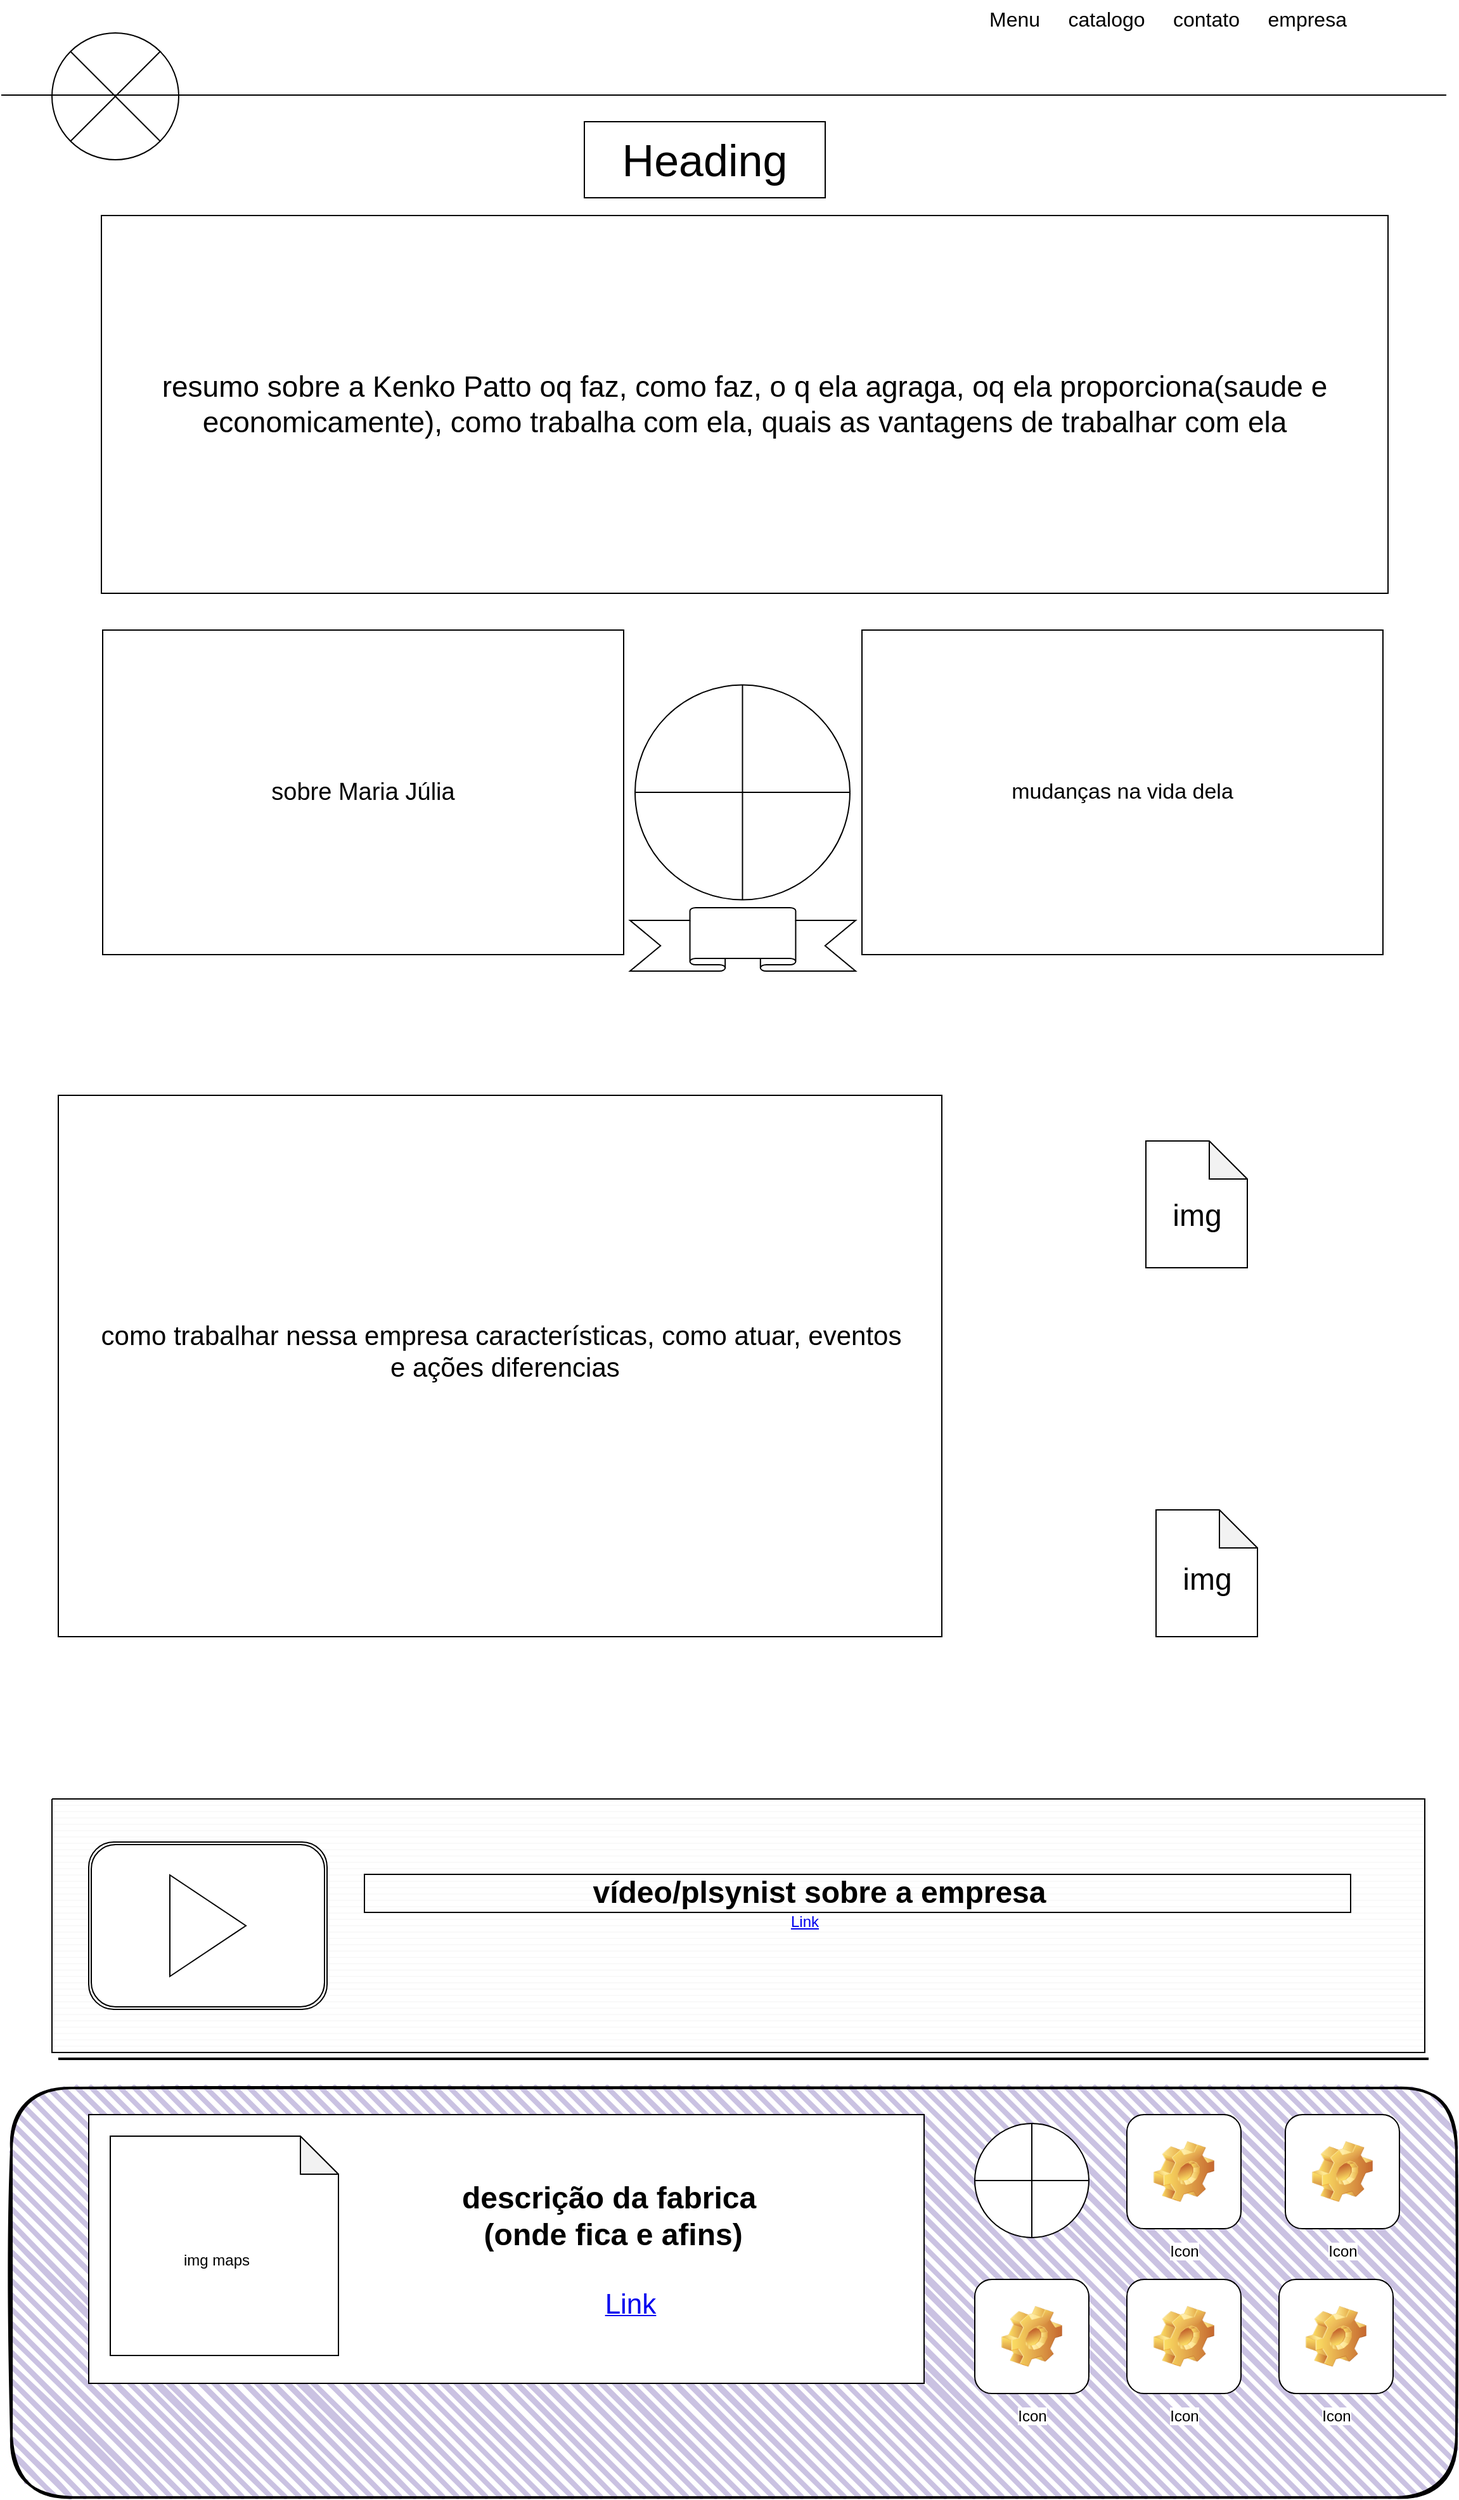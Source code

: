 <mxfile version="24.7.7" pages="2">
  <diagram name="Página-1" id="DGsqQPYIJQbKNCPXhMsJ">
    <mxGraphModel dx="1467" dy="723" grid="0" gridSize="10" guides="1" tooltips="1" connect="1" arrows="1" fold="1" page="1" pageScale="1" pageWidth="1169" pageHeight="827" math="0" shadow="0">
      <root>
        <mxCell id="0" />
        <mxCell id="1" parent="0" />
        <mxCell id="G3FBcfLDIwjlkrMmJh7R-19" value="" style="rounded=1;whiteSpace=wrap;html=1;strokeWidth=2;fillWeight=4;hachureGap=8;hachureAngle=45;fillColor=#CAC2E2;sketch=1;" vertex="1" parent="1">
          <mxGeometry x="8" y="1661" width="1140" height="323" as="geometry" />
        </mxCell>
        <mxCell id="G3FBcfLDIwjlkrMmJh7R-2" value="" style="rounded=0;whiteSpace=wrap;html=1;verticalAlign=bottom;" vertex="1" parent="1">
          <mxGeometry x="45" y="878" width="697" height="427" as="geometry" />
        </mxCell>
        <mxCell id="VSM80FEj64X5AF1LNCMf-4" value="" style="shape=sumEllipse;perimeter=ellipsePerimeter;whiteSpace=wrap;html=1;backgroundOutline=1;" parent="1" vertex="1">
          <mxGeometry x="40" y="40" width="100" height="100" as="geometry" />
        </mxCell>
        <mxCell id="VSM80FEj64X5AF1LNCMf-5" value="" style="endArrow=none;html=1;rounded=0;" parent="1" edge="1">
          <mxGeometry width="50" height="50" relative="1" as="geometry">
            <mxPoint y="89" as="sourcePoint" />
            <mxPoint x="1140" y="89" as="targetPoint" />
          </mxGeometry>
        </mxCell>
        <mxCell id="VSM80FEj64X5AF1LNCMf-7" value="Heading" style="whiteSpace=wrap;html=1;fontSize=35;" parent="1" vertex="1">
          <mxGeometry x="460" y="110" width="190" height="60" as="geometry" />
        </mxCell>
        <mxCell id="VSM80FEj64X5AF1LNCMf-9" value="&lt;div style=&quot;&quot;&gt;&lt;span style=&quot;font-size: 23px; background-color: initial;&quot;&gt;resumo sobre a Kenko Patto oq faz, como faz, o q ela agraga, oq ela proporciona(saude e economicamente), como trabalha com ela, quais as vantagens de trabalhar com ela&lt;/span&gt;&lt;/div&gt;" style="whiteSpace=wrap;html=1;align=center;" parent="1" vertex="1">
          <mxGeometry x="79" y="184" width="1015" height="298" as="geometry" />
        </mxCell>
        <mxCell id="VSM80FEj64X5AF1LNCMf-11" value="&lt;font style=&quot;font-size: 16px;&quot;&gt;Menu&amp;nbsp; &amp;nbsp; &amp;nbsp;catalogo&amp;nbsp; &amp;nbsp; &amp;nbsp;contato&amp;nbsp; &amp;nbsp; &amp;nbsp;empresa&lt;/font&gt;" style="text;strokeColor=none;align=center;fillColor=none;html=1;verticalAlign=middle;whiteSpace=wrap;rounded=0;" parent="1" vertex="1">
          <mxGeometry x="714" y="14" width="413" height="30" as="geometry" />
        </mxCell>
        <mxCell id="VSM80FEj64X5AF1LNCMf-12" value="" style="verticalLabelPosition=bottom;verticalAlign=top;html=1;shape=mxgraph.flowchart.summing_function;" parent="1" vertex="1">
          <mxGeometry x="500" y="554.25" width="169.5" height="169.5" as="geometry" />
        </mxCell>
        <mxCell id="VSM80FEj64X5AF1LNCMf-13" value="&lt;font style=&quot;font-size: 19px;&quot;&gt;sobre Maria Júlia&lt;/font&gt;" style="whiteSpace=wrap;html=1;align=center;" parent="1" vertex="1">
          <mxGeometry x="80" y="511" width="411" height="256" as="geometry" />
        </mxCell>
        <mxCell id="VSM80FEj64X5AF1LNCMf-14" value="&lt;font style=&quot;font-size: 17px;&quot;&gt;mudanças na vida dela&lt;/font&gt;" style="whiteSpace=wrap;html=1;align=center;" parent="1" vertex="1">
          <mxGeometry x="679" y="511" width="411" height="256" as="geometry" />
        </mxCell>
        <mxCell id="VSM80FEj64X5AF1LNCMf-15" value="&lt;font style=&quot;font-size: 21px;&quot;&gt;como trabalhar nessa empresa características, como atuar, eventos&lt;br&gt;&amp;nbsp;e ações diferencias&lt;/font&gt;&lt;div&gt;&lt;font style=&quot;font-size: 21px;&quot;&gt;&lt;br&gt;&lt;/font&gt;&lt;/div&gt;" style="text;html=1;align=center;verticalAlign=middle;resizable=0;points=[];autosize=1;strokeColor=none;fillColor=none;fontSize=21;" parent="1" vertex="1">
          <mxGeometry x="69" y="1047.5" width="649" height="88" as="geometry" />
        </mxCell>
        <mxCell id="VSM80FEj64X5AF1LNCMf-21" value="" style="line;strokeWidth=2;html=1;" parent="1" vertex="1">
          <mxGeometry x="45" y="1633" width="1081" height="10" as="geometry" />
        </mxCell>
        <mxCell id="VSM80FEj64X5AF1LNCMf-23" value="Icon" style="icon;html=1;image=img/clipart/Gear_128x128.png" parent="1" vertex="1">
          <mxGeometry x="1008" y="1812" width="90" height="90" as="geometry" />
        </mxCell>
        <mxCell id="VSM80FEj64X5AF1LNCMf-24" value="Icon" style="icon;html=1;image=img/clipart/Gear_128x128.png" parent="1" vertex="1">
          <mxGeometry x="888" y="1682" width="90" height="90" as="geometry" />
        </mxCell>
        <mxCell id="VSM80FEj64X5AF1LNCMf-27" value="" style="verticalLabelPosition=bottom;verticalAlign=top;html=1;shape=mxgraph.basic.rect;fillColor2=none;strokeWidth=1;size=20;indent=5;" parent="1" vertex="1">
          <mxGeometry x="69" y="1682" width="659" height="212" as="geometry" />
        </mxCell>
        <mxCell id="VSM80FEj64X5AF1LNCMf-29" value="" style="verticalLabelPosition=bottom;verticalAlign=top;html=1;shape=mxgraph.basic.patternFillRect;fillStyle=hor;step=5;fillStrokeWidth=0.2;fillStrokeColor=#dddddd;" parent="1" vertex="1">
          <mxGeometry x="40" y="1433" width="1083" height="200" as="geometry" />
        </mxCell>
        <mxCell id="aKjQmdAK-u5cf6OCAZIf-1" value="" style="verticalLabelPosition=bottom;verticalAlign=top;html=1;shape=mxgraph.basic.banner" parent="1" vertex="1">
          <mxGeometry x="496" y="730" width="178" height="50" as="geometry" />
        </mxCell>
        <mxCell id="G3FBcfLDIwjlkrMmJh7R-3" value="" style="shape=note;whiteSpace=wrap;html=1;backgroundOutline=1;darkOpacity=0.05;" vertex="1" parent="1">
          <mxGeometry x="903" y="914" width="80" height="100" as="geometry" />
        </mxCell>
        <mxCell id="G3FBcfLDIwjlkrMmJh7R-4" value="" style="shape=note;whiteSpace=wrap;html=1;backgroundOutline=1;darkOpacity=0.05;" vertex="1" parent="1">
          <mxGeometry x="911" y="1205" width="80" height="100" as="geometry" />
        </mxCell>
        <mxCell id="G3FBcfLDIwjlkrMmJh7R-5" value="&lt;span style=&quot;font-weight: normal;&quot;&gt;img&lt;/span&gt;" style="text;strokeColor=none;fillColor=none;html=1;fontSize=24;fontStyle=1;verticalAlign=middle;align=center;" vertex="1" parent="1">
          <mxGeometry x="893" y="953" width="100" height="40" as="geometry" />
        </mxCell>
        <mxCell id="G3FBcfLDIwjlkrMmJh7R-6" value="&lt;span style=&quot;font-weight: normal;&quot;&gt;img&lt;/span&gt;" style="text;strokeColor=none;fillColor=none;html=1;fontSize=24;fontStyle=1;verticalAlign=middle;align=center;" vertex="1" parent="1">
          <mxGeometry x="901" y="1240" width="100" height="40" as="geometry" />
        </mxCell>
        <mxCell id="G3FBcfLDIwjlkrMmJh7R-7" value="" style="shape=ext;double=1;rounded=1;whiteSpace=wrap;html=1;" vertex="1" parent="1">
          <mxGeometry x="69" y="1467" width="188" height="132" as="geometry" />
        </mxCell>
        <mxCell id="G3FBcfLDIwjlkrMmJh7R-8" value="" style="triangle;whiteSpace=wrap;html=1;" vertex="1" parent="1">
          <mxGeometry x="133" y="1493" width="60" height="80" as="geometry" />
        </mxCell>
        <mxCell id="G3FBcfLDIwjlkrMmJh7R-9" value="&amp;nbsp; &amp;nbsp; &amp;nbsp; &amp;nbsp; &amp;nbsp; &amp;nbsp; &amp;nbsp; &amp;nbsp; &amp;nbsp; &amp;nbsp; &amp;nbsp; &amp;nbsp; &amp;nbsp; &amp;nbsp;vídeo/plsynist sobre a empresa&amp;nbsp; &amp;nbsp; &amp;nbsp; &amp;nbsp; &amp;nbsp; &amp;nbsp; &amp;nbsp; &amp;nbsp; &amp;nbsp; &amp;nbsp; &amp;nbsp; &amp;nbsp; &amp;nbsp; &amp;nbsp; &amp;nbsp; &amp;nbsp; &amp;nbsp; &amp;nbsp;&amp;nbsp;" style="text;strokeColor=none;fillColor=none;html=1;fontSize=24;fontStyle=1;verticalAlign=middle;align=center;labelBorderColor=default;" vertex="1" parent="1">
          <mxGeometry x="286" y="1487" width="777" height="40" as="geometry" />
        </mxCell>
        <UserObject label="Link" link="https://www.draw.io" id="G3FBcfLDIwjlkrMmJh7R-10">
          <mxCell style="text;html=1;strokeColor=none;fillColor=none;whiteSpace=wrap;align=center;verticalAlign=middle;fontColor=#0000EE;fontStyle=4;" vertex="1" parent="1">
            <mxGeometry x="604" y="1510" width="60" height="40" as="geometry" />
          </mxCell>
        </UserObject>
        <mxCell id="G3FBcfLDIwjlkrMmJh7R-11" value="descrição da fabrica&lt;div&gt;&amp;nbsp;(onde fica e afins)&lt;/div&gt;" style="text;strokeColor=none;fillColor=none;html=1;fontSize=24;fontStyle=1;verticalAlign=middle;align=center;" vertex="1" parent="1">
          <mxGeometry x="213" y="1742" width="532" height="40" as="geometry" />
        </mxCell>
        <mxCell id="G3FBcfLDIwjlkrMmJh7R-12" value="" style="shape=note;whiteSpace=wrap;html=1;backgroundOutline=1;darkOpacity=0.05;" vertex="1" parent="1">
          <mxGeometry x="86" y="1699" width="180" height="173" as="geometry" />
        </mxCell>
        <mxCell id="G3FBcfLDIwjlkrMmJh7R-13" value="img maps" style="text;html=1;align=center;verticalAlign=middle;whiteSpace=wrap;rounded=0;" vertex="1" parent="1">
          <mxGeometry x="140" y="1782" width="60" height="30" as="geometry" />
        </mxCell>
        <UserObject label="&lt;font style=&quot;font-size: 22px;&quot;&gt;Link&lt;/font&gt;" link="https://www.draw.io" id="G3FBcfLDIwjlkrMmJh7R-14">
          <mxCell style="text;html=1;strokeColor=none;fillColor=none;whiteSpace=wrap;align=center;verticalAlign=middle;fontColor=#0000EE;fontStyle=4;" vertex="1" parent="1">
            <mxGeometry x="275" y="1812" width="443" height="40" as="geometry" />
          </mxCell>
        </UserObject>
        <mxCell id="G3FBcfLDIwjlkrMmJh7R-15" value="Icon" style="icon;html=1;image=img/clipart/Gear_128x128.png" vertex="1" parent="1">
          <mxGeometry x="1013" y="1682" width="90" height="90" as="geometry" />
        </mxCell>
        <mxCell id="G3FBcfLDIwjlkrMmJh7R-16" value="Icon" style="icon;html=1;image=img/clipart/Gear_128x128.png" vertex="1" parent="1">
          <mxGeometry x="768" y="1812" width="90" height="90" as="geometry" />
        </mxCell>
        <mxCell id="G3FBcfLDIwjlkrMmJh7R-17" value="Icon" style="icon;html=1;image=img/clipart/Gear_128x128.png" vertex="1" parent="1">
          <mxGeometry x="888" y="1812" width="90" height="90" as="geometry" />
        </mxCell>
        <mxCell id="G3FBcfLDIwjlkrMmJh7R-18" value="" style="shape=orEllipse;perimeter=ellipsePerimeter;whiteSpace=wrap;html=1;backgroundOutline=1;" vertex="1" parent="1">
          <mxGeometry x="768" y="1689" width="90" height="90" as="geometry" />
        </mxCell>
      </root>
    </mxGraphModel>
  </diagram>
  <diagram id="8-iJd-Ef1t959lijtK2D" name="Page-2">
    <mxGraphModel dx="1600" dy="789" grid="1" gridSize="10" guides="1" tooltips="1" connect="1" arrows="1" fold="1" page="1" pageScale="1" pageWidth="827" pageHeight="1169" math="0" shadow="0">
      <root>
        <mxCell id="0" />
        <mxCell id="1" parent="0" />
        <mxCell id="uMMV1ZB-pv_lmxN3f1N2-1" value="" style="rounded=1;whiteSpace=wrap;html=1;strokeWidth=2;fillWeight=4;hachureGap=8;hachureAngle=45;fillColor=#DAD9E2;sketch=1;" vertex="1" parent="1">
          <mxGeometry x="10" y="1930" width="800" height="400" as="geometry" />
        </mxCell>
        <mxCell id="X4LEFh4c7GkqBgULQ8IZ-1" value="" style="rounded=0;whiteSpace=wrap;html=1;" vertex="1" parent="1">
          <mxGeometry x="40" y="1220" width="510" height="520" as="geometry" />
        </mxCell>
        <mxCell id="r2p_q_DRn6OBqrZlweKZ-1" value="" style="shape=sumEllipse;perimeter=ellipsePerimeter;whiteSpace=wrap;html=1;backgroundOutline=1;" parent="1" vertex="1">
          <mxGeometry x="40" y="40" width="120" height="120" as="geometry" />
        </mxCell>
        <mxCell id="KvcR4RIIoVGIzCTDaifZ-2" value="" style="endArrow=none;html=1;rounded=0;" parent="1" edge="1">
          <mxGeometry width="50" height="50" relative="1" as="geometry">
            <mxPoint x="20" y="90" as="sourcePoint" />
            <mxPoint x="790" y="90" as="targetPoint" />
          </mxGeometry>
        </mxCell>
        <mxCell id="KvcR4RIIoVGIzCTDaifZ-3" value="" style="verticalLabelPosition=bottom;verticalAlign=top;html=1;shape=mxgraph.basic.patternFillRect;fillStyle=diag;step=5;fillStrokeWidth=0.2;fillStrokeColor=#dddddd;" parent="1" vertex="1">
          <mxGeometry x="740" y="20" width="60" height="10" as="geometry" />
        </mxCell>
        <mxCell id="KvcR4RIIoVGIzCTDaifZ-4" value="" style="verticalLabelPosition=bottom;verticalAlign=top;html=1;shape=mxgraph.basic.patternFillRect;fillStyle=diag;step=5;fillStrokeWidth=0.2;fillStrokeColor=#dddddd;" parent="1" vertex="1">
          <mxGeometry x="740" y="35" width="60" height="10" as="geometry" />
        </mxCell>
        <mxCell id="KvcR4RIIoVGIzCTDaifZ-5" value="" style="verticalLabelPosition=bottom;verticalAlign=top;html=1;shape=mxgraph.basic.patternFillRect;fillStyle=diag;step=5;fillStrokeWidth=0.2;fillStrokeColor=#dddddd;" parent="1" vertex="1">
          <mxGeometry x="740" y="50" width="60" height="10" as="geometry" />
        </mxCell>
        <mxCell id="Iui0lqI1KNWUsenBTH-7-1" value="&lt;font style=&quot;font-size: 58px;&quot;&gt;Heading&lt;/font&gt;" style="whiteSpace=wrap;html=1;fontSize=35;" parent="1" vertex="1">
          <mxGeometry x="210" y="110" width="380" height="120" as="geometry" />
        </mxCell>
        <mxCell id="NXRJMm1Wl9gJ3KY69vzZ-1" value="&lt;font style=&quot;font-size: 25px;&quot;&gt;resumo sobre a Kenko Patto oq faz, como faz, o q ela agraga, oq ela proporciona(saude e economicamente), como trabalha com ela, quais as vantagens de trabalhar com ela&lt;/font&gt;" style="whiteSpace=wrap;html=1;align=center;" parent="1" vertex="1">
          <mxGeometry x="33" y="251" width="760" height="349" as="geometry" />
        </mxCell>
        <mxCell id="ebGXN-UTlnNasjXm3oPx-1" value="&lt;font style=&quot;font-size: 19px;&quot;&gt;sobre Maria Júlia&lt;/font&gt;" style="whiteSpace=wrap;html=1;align=center;" parent="1" vertex="1">
          <mxGeometry x="33" y="670" width="545.86" height="360" as="geometry" />
        </mxCell>
        <mxCell id="LZA_4NyY1v5M5KcLGQrL-1" value="" style="verticalLabelPosition=bottom;verticalAlign=top;html=1;shape=mxgraph.flowchart.summing_function;" parent="1" vertex="1">
          <mxGeometry x="586" y="732" width="223" height="223" as="geometry" />
        </mxCell>
        <mxCell id="ZQo1ZPLkPuSCTwi68zqt-1" value="" style="verticalLabelPosition=bottom;verticalAlign=top;html=1;shape=mxgraph.basic.banner" parent="1" vertex="1">
          <mxGeometry x="578.5" y="970" width="241.5" height="50" as="geometry" />
        </mxCell>
        <mxCell id="rjjC7vrXv90tubW2lcuH-3" value="&lt;font style=&quot;font-size: 19px;&quot;&gt;&lt;font style=&quot;font-size: 19px;&quot;&gt;como trabalhar nessa empresa características,&lt;/font&gt;&lt;/font&gt;&lt;div&gt;&lt;font style=&quot;font-size: 19px;&quot;&gt;&lt;font style=&quot;font-size: 19px;&quot;&gt;como atuar, eventos e ações diferencias&lt;/font&gt;&lt;br&gt;&lt;/font&gt;&lt;div style=&quot;font-size: 19px;&quot;&gt;&lt;font style=&quot;font-size: 19px;&quot;&gt;&lt;br&gt;&lt;/font&gt;&lt;/div&gt;&lt;/div&gt;" style="text;html=1;align=center;verticalAlign=middle;resizable=0;points=[];autosize=1;strokeColor=none;fillColor=none;" parent="1" vertex="1">
          <mxGeometry x="60" y="1440" width="420" height="80" as="geometry" />
        </mxCell>
        <mxCell id="MVF-NtLu1AlFVdGl3USb-1" value="" style="verticalLabelPosition=bottom;verticalAlign=top;html=1;shape=mxgraph.basic.rect;fillColor2=none;strokeWidth=1;size=20;indent=5;" parent="1" vertex="1">
          <mxGeometry x="10" y="1760" width="790" height="150" as="geometry" />
        </mxCell>
        <mxCell id="X4LEFh4c7GkqBgULQ8IZ-3" value="" style="shape=note;whiteSpace=wrap;html=1;backgroundOutline=1;darkOpacity=0.05;size=87;" vertex="1" parent="1">
          <mxGeometry x="602.5" y="1220" width="190" height="180" as="geometry" />
        </mxCell>
        <mxCell id="X4LEFh4c7GkqBgULQ8IZ-4" value="img" style="text;html=1;align=center;verticalAlign=middle;whiteSpace=wrap;rounded=0;" vertex="1" parent="1">
          <mxGeometry x="663.5" y="1265" width="60" height="90" as="geometry" />
        </mxCell>
        <mxCell id="X4LEFh4c7GkqBgULQ8IZ-5" value="" style="shape=note;whiteSpace=wrap;html=1;backgroundOutline=1;darkOpacity=0.05;size=87;" vertex="1" parent="1">
          <mxGeometry x="610" y="1470" width="190" height="180" as="geometry" />
        </mxCell>
        <mxCell id="X4LEFh4c7GkqBgULQ8IZ-6" value="img" style="text;html=1;align=center;verticalAlign=middle;whiteSpace=wrap;rounded=0;" vertex="1" parent="1">
          <mxGeometry x="671" y="1515" width="60" height="90" as="geometry" />
        </mxCell>
        <mxCell id="fiTfk_zbXVkOkwCaRIPI-1" value="" style="shape=ext;double=1;rounded=1;whiteSpace=wrap;html=1;" vertex="1" parent="1">
          <mxGeometry x="40" y="1774.5" width="172.33" height="121" as="geometry" />
        </mxCell>
        <mxCell id="fiTfk_zbXVkOkwCaRIPI-2" value="" style="triangle;whiteSpace=wrap;html=1;" vertex="1" parent="1">
          <mxGeometry x="104" y="1800.5" width="48.75" height="65" as="geometry" />
        </mxCell>
        <mxCell id="JI5EUnYwFgxwicJIQYi_-1" value="&amp;nbsp; &amp;nbsp; &amp;nbsp; &amp;nbsp; &amp;nbsp; &amp;nbsp; &amp;nbsp; &amp;nbsp;vídeo/plsynist sobre a empresa&amp;nbsp; &amp;nbsp; &amp;nbsp; &amp;nbsp; &amp;nbsp; &amp;nbsp; &amp;nbsp; &amp;nbsp;&amp;nbsp;" style="text;strokeColor=none;fillColor=none;html=1;fontSize=24;fontStyle=1;verticalAlign=middle;align=center;labelBorderColor=default;" vertex="1" parent="1">
          <mxGeometry x="229" y="1790" width="564" height="40" as="geometry" />
        </mxCell>
        <UserObject label="alskdlaskdlaksdlkasldklasskdlaskdlkasldkaslkdlaskd" link="https://www.draw.io" id="JI5EUnYwFgxwicJIQYi_-2">
          <mxCell style="text;html=1;strokeColor=none;fillColor=none;whiteSpace=wrap;align=center;verticalAlign=middle;fontColor=#0000EE;fontStyle=4;" vertex="1" parent="1">
            <mxGeometry x="450" y="1825.5" width="60" height="40" as="geometry" />
          </mxCell>
        </UserObject>
        <mxCell id="JI5EUnYwFgxwicJIQYi_-3" value="Icon" style="icon;html=1;image=img/clipart/Gear_128x128.png" vertex="1" parent="1">
          <mxGeometry x="229" y="1965" width="110" height="110" as="geometry" />
        </mxCell>
        <mxCell id="JI5EUnYwFgxwicJIQYi_-4" value="" style="shape=sumEllipse;perimeter=ellipsePerimeter;whiteSpace=wrap;html=1;backgroundOutline=1;" vertex="1" parent="1">
          <mxGeometry x="40" y="1960" width="120" height="120" as="geometry" />
        </mxCell>
        <mxCell id="JI5EUnYwFgxwicJIQYi_-5" value="Icon" style="icon;html=1;image=img/clipart/Gear_128x128.png" vertex="1" parent="1">
          <mxGeometry x="410" y="1965" width="110" height="110" as="geometry" />
        </mxCell>
        <mxCell id="JI5EUnYwFgxwicJIQYi_-6" value="Icon" style="icon;html=1;image=img/clipart/Gear_128x128.png" vertex="1" parent="1">
          <mxGeometry x="413.5" y="2140" width="110" height="110" as="geometry" />
        </mxCell>
        <mxCell id="JI5EUnYwFgxwicJIQYi_-7" value="Icon" style="icon;html=1;image=img/clipart/Gear_128x128.png" vertex="1" parent="1">
          <mxGeometry x="45" y="2130" width="110" height="110" as="geometry" />
        </mxCell>
        <mxCell id="JI5EUnYwFgxwicJIQYi_-8" value="Icon" style="icon;html=1;image=img/clipart/Gear_128x128.png" vertex="1" parent="1">
          <mxGeometry x="229" y="2130" width="110" height="110" as="geometry" />
        </mxCell>
        <mxCell id="teKnCMSxKBwP3Up9mitu-1" value="" style="shape=ext;double=1;rounded=0;whiteSpace=wrap;html=1;" vertex="1" parent="1">
          <mxGeometry x="550" y="1972" width="240" height="318" as="geometry" />
        </mxCell>
        <mxCell id="teKnCMSxKBwP3Up9mitu-2" value="local" style="text;strokeColor=none;fillColor=none;html=1;fontSize=24;fontStyle=1;verticalAlign=middle;align=center;" vertex="1" parent="1">
          <mxGeometry x="620" y="2200" width="100" height="40" as="geometry" />
        </mxCell>
        <mxCell id="teKnCMSxKBwP3Up9mitu-3" value="" style="shape=note;whiteSpace=wrap;html=1;backgroundOutline=1;darkOpacity=0.05;" vertex="1" parent="1">
          <mxGeometry x="606" y="2000" width="128" height="160" as="geometry" />
        </mxCell>
        <mxCell id="teKnCMSxKBwP3Up9mitu-4" value="imagem do maps" style="text;html=1;align=center;verticalAlign=middle;whiteSpace=wrap;rounded=0;" vertex="1" parent="1">
          <mxGeometry x="640" y="2065" width="60" height="30" as="geometry" />
        </mxCell>
      </root>
    </mxGraphModel>
  </diagram>
</mxfile>
